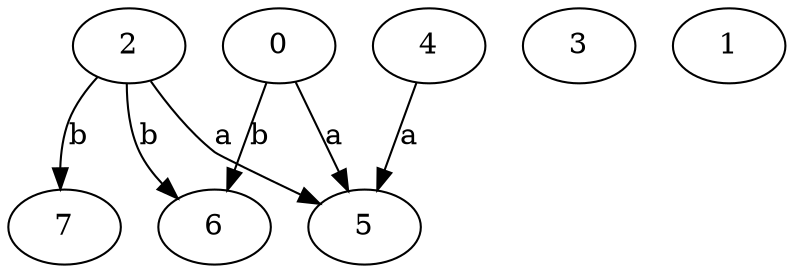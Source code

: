 strict digraph  {
2;
0;
3;
4;
5;
1;
6;
7;
2 -> 5  [label=a];
2 -> 6  [label=b];
2 -> 7  [label=b];
0 -> 5  [label=a];
0 -> 6  [label=b];
4 -> 5  [label=a];
}
